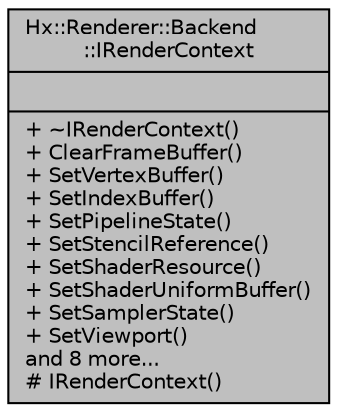 digraph "Hx::Renderer::Backend::IRenderContext"
{
  edge [fontname="Helvetica",fontsize="10",labelfontname="Helvetica",labelfontsize="10"];
  node [fontname="Helvetica",fontsize="10",shape=record];
  Node2 [label="{Hx::Renderer::Backend\l::IRenderContext\n||+ ~IRenderContext()\l+ ClearFrameBuffer()\l+ SetVertexBuffer()\l+ SetIndexBuffer()\l+ SetPipelineState()\l+ SetStencilReference()\l+ SetShaderResource()\l+ SetShaderUniformBuffer()\l+ SetSamplerState()\l+ SetViewport()\land 8 more...\l# IRenderContext()\l}",height=0.2,width=0.4,color="black", fillcolor="grey75", style="filled", fontcolor="black"];
}
